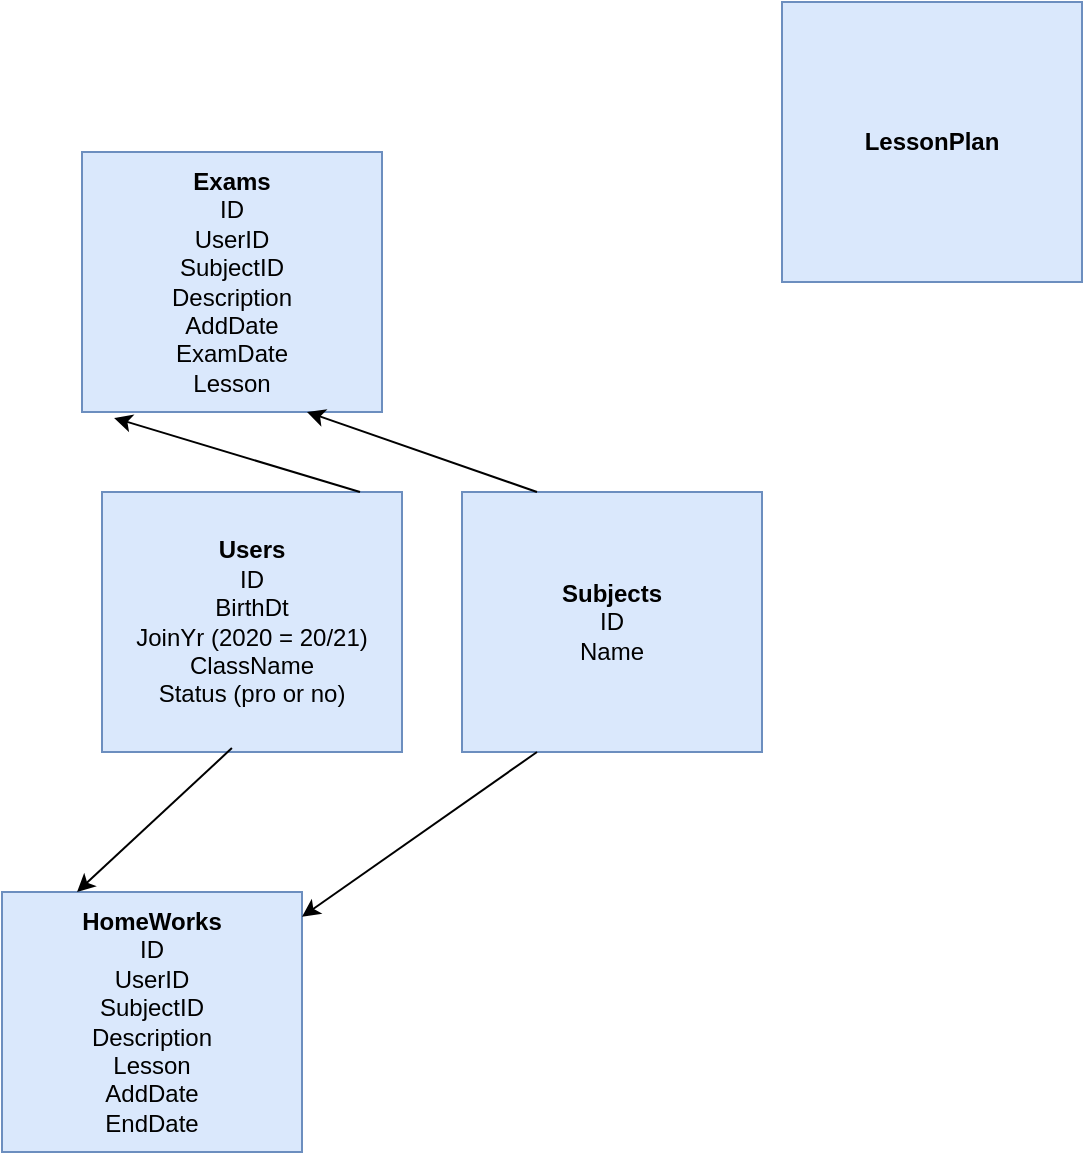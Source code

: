 <mxfile version="15.2.9" type="device"><diagram id="FByEWvtAGAo5jLXoFRq0" name="Page-1"><mxGraphModel dx="1572" dy="682" grid="1" gridSize="10" guides="1" tooltips="1" connect="1" arrows="1" fold="1" page="1" pageScale="1" pageWidth="827" pageHeight="1169" math="0" shadow="0"><root><mxCell id="0"/><mxCell id="1" parent="0"/><mxCell id="jdIGnyCVQRYCXUgRYgRx-1" value="&lt;b&gt;Users&lt;/b&gt;&lt;br&gt;ID&lt;br&gt;BirthDt&lt;br&gt;JoinYr (2020 = 20/21)&lt;br&gt;ClassName&lt;br&gt;Status (pro or no)" style="rounded=0;whiteSpace=wrap;html=1;glass=0;fillColor=#dae8fc;strokeColor=#6c8ebf;" parent="1" vertex="1"><mxGeometry x="220" y="255" width="150" height="130" as="geometry"/></mxCell><mxCell id="jdIGnyCVQRYCXUgRYgRx-2" value="&lt;b&gt;HomeWorks&lt;/b&gt;&lt;br&gt;ID&lt;br&gt;UserID&lt;br&gt;SubjectID&lt;br&gt;Description&lt;br&gt;Lesson&lt;br&gt;AddDate&lt;br&gt;EndDate" style="rounded=0;whiteSpace=wrap;html=1;glass=0;fillColor=#dae8fc;strokeColor=#6c8ebf;" parent="1" vertex="1"><mxGeometry x="170" y="455" width="150" height="130" as="geometry"/></mxCell><mxCell id="jdIGnyCVQRYCXUgRYgRx-3" value="" style="endArrow=classic;html=1;exitX=0.433;exitY=0.985;exitDx=0;exitDy=0;exitPerimeter=0;entryX=0.25;entryY=0;entryDx=0;entryDy=0;" parent="1" source="jdIGnyCVQRYCXUgRYgRx-1" target="jdIGnyCVQRYCXUgRYgRx-2" edge="1"><mxGeometry width="50" height="50" relative="1" as="geometry"><mxPoint x="360" y="435" as="sourcePoint"/><mxPoint x="410" y="385" as="targetPoint"/></mxGeometry></mxCell><mxCell id="jdIGnyCVQRYCXUgRYgRx-4" value="&lt;b&gt;Subjects&lt;/b&gt;&lt;br&gt;ID&lt;br&gt;Name" style="rounded=0;whiteSpace=wrap;html=1;glass=0;fillColor=#dae8fc;strokeColor=#6c8ebf;" parent="1" vertex="1"><mxGeometry x="400" y="255" width="150" height="130" as="geometry"/></mxCell><mxCell id="jdIGnyCVQRYCXUgRYgRx-5" value="" style="endArrow=classic;html=1;exitX=0.25;exitY=1;exitDx=0;exitDy=0;" parent="1" source="jdIGnyCVQRYCXUgRYgRx-4" target="jdIGnyCVQRYCXUgRYgRx-2" edge="1"><mxGeometry width="50" height="50" relative="1" as="geometry"><mxPoint x="360" y="455" as="sourcePoint"/><mxPoint x="410" y="405" as="targetPoint"/></mxGeometry></mxCell><mxCell id="jdIGnyCVQRYCXUgRYgRx-6" value="&lt;b&gt;Exams&lt;/b&gt;&lt;br&gt;ID&lt;br&gt;UserID&lt;br&gt;SubjectID&lt;br&gt;Description&lt;br&gt;AddDate&lt;br&gt;ExamDate&lt;br&gt;Lesson" style="rounded=0;whiteSpace=wrap;html=1;glass=0;fillColor=#dae8fc;strokeColor=#6c8ebf;" parent="1" vertex="1"><mxGeometry x="210" y="85" width="150" height="130" as="geometry"/></mxCell><mxCell id="jdIGnyCVQRYCXUgRYgRx-7" value="" style="endArrow=classic;html=1;exitX=0.25;exitY=0;exitDx=0;exitDy=0;entryX=0.75;entryY=1;entryDx=0;entryDy=0;" parent="1" source="jdIGnyCVQRYCXUgRYgRx-4" target="jdIGnyCVQRYCXUgRYgRx-6" edge="1"><mxGeometry width="50" height="50" relative="1" as="geometry"><mxPoint x="360" y="455" as="sourcePoint"/><mxPoint x="420" y="215" as="targetPoint"/></mxGeometry></mxCell><mxCell id="jdIGnyCVQRYCXUgRYgRx-8" value="" style="endArrow=classic;html=1;entryX=0.107;entryY=1.023;entryDx=0;entryDy=0;entryPerimeter=0;exitX=0.86;exitY=0;exitDx=0;exitDy=0;exitPerimeter=0;" parent="1" source="jdIGnyCVQRYCXUgRYgRx-1" target="jdIGnyCVQRYCXUgRYgRx-6" edge="1"><mxGeometry width="50" height="50" relative="1" as="geometry"><mxPoint x="360" y="455" as="sourcePoint"/><mxPoint x="410" y="405" as="targetPoint"/></mxGeometry></mxCell><mxCell id="ZfsuckhwiPGdUbUGlHp1-1" value="&lt;b&gt;LessonPlan&lt;/b&gt;" style="rounded=0;whiteSpace=wrap;html=1;fillColor=#dae8fc;strokeColor=#6c8ebf;" vertex="1" parent="1"><mxGeometry x="560" y="10" width="150" height="140" as="geometry"/></mxCell></root></mxGraphModel></diagram></mxfile>